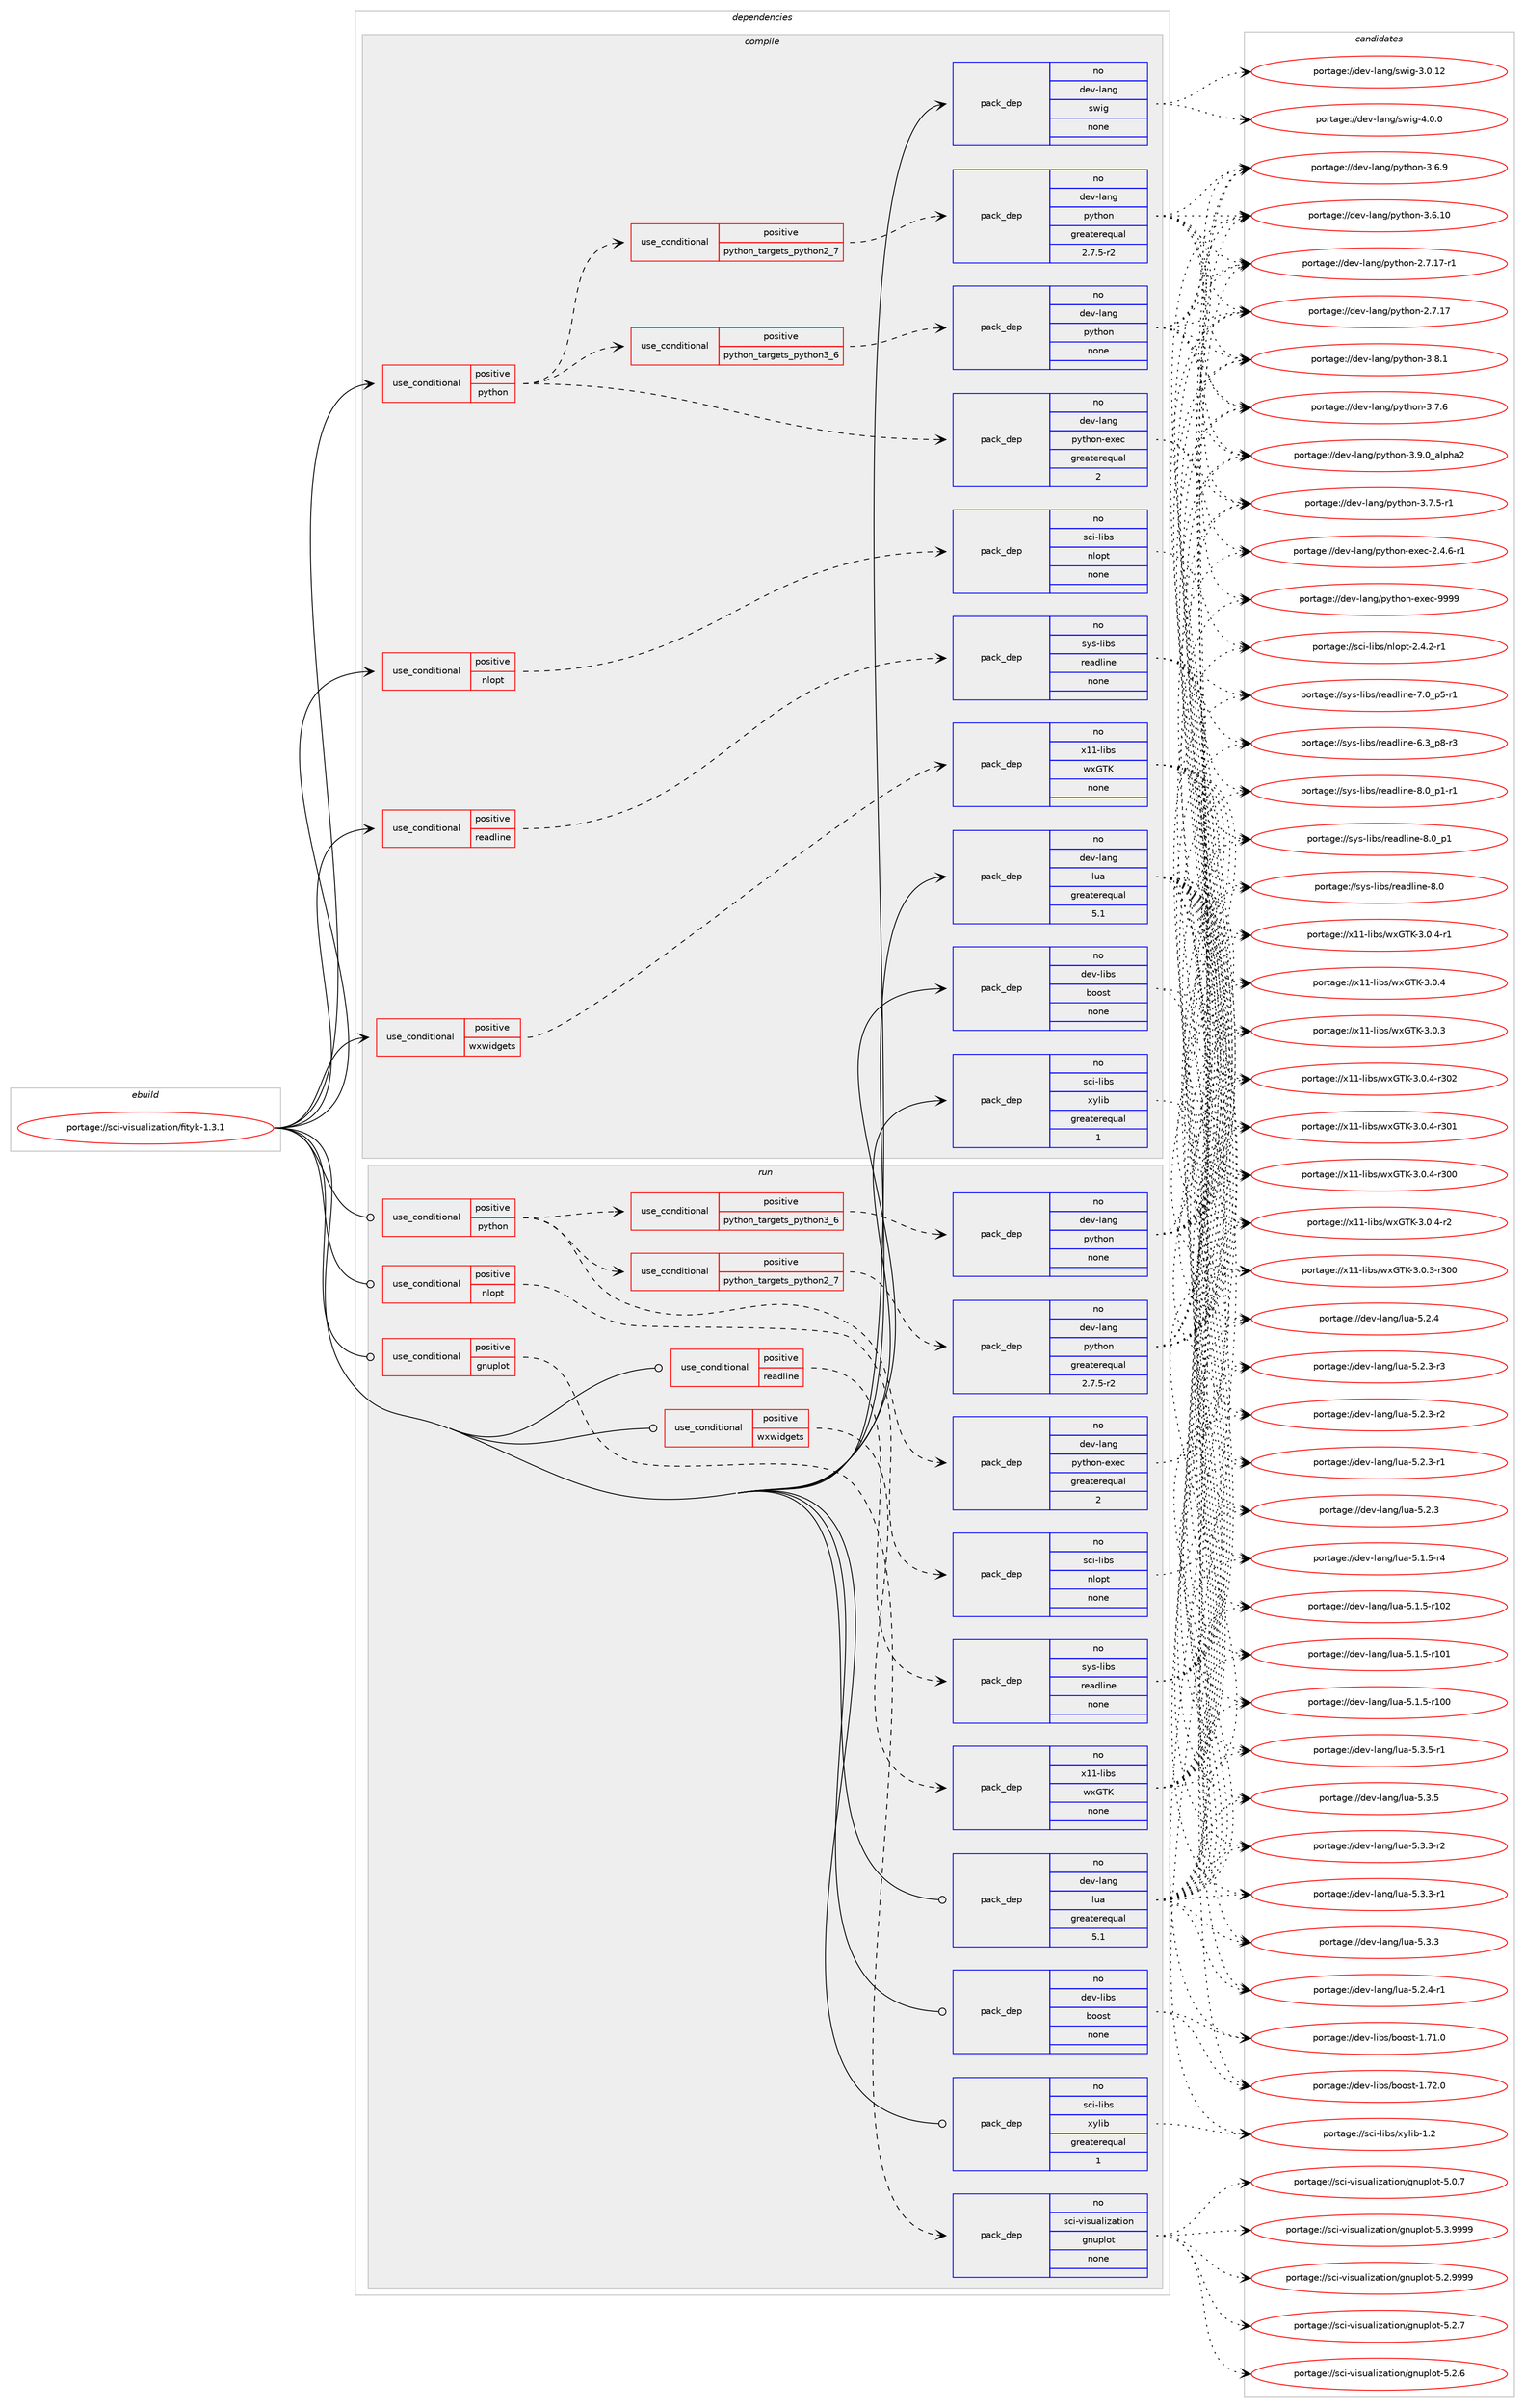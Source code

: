 digraph prolog {

# *************
# Graph options
# *************

newrank=true;
concentrate=true;
compound=true;
graph [rankdir=LR,fontname=Helvetica,fontsize=10,ranksep=1.5];#, ranksep=2.5, nodesep=0.2];
edge  [arrowhead=vee];
node  [fontname=Helvetica,fontsize=10];

# **********
# The ebuild
# **********

subgraph cluster_leftcol {
color=gray;
rank=same;
label=<<i>ebuild</i>>;
id [label="portage://sci-visualization/fityk-1.3.1", color=red, width=4, href="../sci-visualization/fityk-1.3.1.svg"];
}

# ****************
# The dependencies
# ****************

subgraph cluster_midcol {
color=gray;
label=<<i>dependencies</i>>;
subgraph cluster_compile {
fillcolor="#eeeeee";
style=filled;
label=<<i>compile</i>>;
subgraph cond15986 {
dependency88262 [label=<<TABLE BORDER="0" CELLBORDER="1" CELLSPACING="0" CELLPADDING="4"><TR><TD ROWSPAN="3" CELLPADDING="10">use_conditional</TD></TR><TR><TD>positive</TD></TR><TR><TD>nlopt</TD></TR></TABLE>>, shape=none, color=red];
subgraph pack70701 {
dependency88263 [label=<<TABLE BORDER="0" CELLBORDER="1" CELLSPACING="0" CELLPADDING="4" WIDTH="220"><TR><TD ROWSPAN="6" CELLPADDING="30">pack_dep</TD></TR><TR><TD WIDTH="110">no</TD></TR><TR><TD>sci-libs</TD></TR><TR><TD>nlopt</TD></TR><TR><TD>none</TD></TR><TR><TD></TD></TR></TABLE>>, shape=none, color=blue];
}
dependency88262:e -> dependency88263:w [weight=20,style="dashed",arrowhead="vee"];
}
id:e -> dependency88262:w [weight=20,style="solid",arrowhead="vee"];
subgraph cond15987 {
dependency88264 [label=<<TABLE BORDER="0" CELLBORDER="1" CELLSPACING="0" CELLPADDING="4"><TR><TD ROWSPAN="3" CELLPADDING="10">use_conditional</TD></TR><TR><TD>positive</TD></TR><TR><TD>python</TD></TR></TABLE>>, shape=none, color=red];
subgraph cond15988 {
dependency88265 [label=<<TABLE BORDER="0" CELLBORDER="1" CELLSPACING="0" CELLPADDING="4"><TR><TD ROWSPAN="3" CELLPADDING="10">use_conditional</TD></TR><TR><TD>positive</TD></TR><TR><TD>python_targets_python2_7</TD></TR></TABLE>>, shape=none, color=red];
subgraph pack70702 {
dependency88266 [label=<<TABLE BORDER="0" CELLBORDER="1" CELLSPACING="0" CELLPADDING="4" WIDTH="220"><TR><TD ROWSPAN="6" CELLPADDING="30">pack_dep</TD></TR><TR><TD WIDTH="110">no</TD></TR><TR><TD>dev-lang</TD></TR><TR><TD>python</TD></TR><TR><TD>greaterequal</TD></TR><TR><TD>2.7.5-r2</TD></TR></TABLE>>, shape=none, color=blue];
}
dependency88265:e -> dependency88266:w [weight=20,style="dashed",arrowhead="vee"];
}
dependency88264:e -> dependency88265:w [weight=20,style="dashed",arrowhead="vee"];
subgraph cond15989 {
dependency88267 [label=<<TABLE BORDER="0" CELLBORDER="1" CELLSPACING="0" CELLPADDING="4"><TR><TD ROWSPAN="3" CELLPADDING="10">use_conditional</TD></TR><TR><TD>positive</TD></TR><TR><TD>python_targets_python3_6</TD></TR></TABLE>>, shape=none, color=red];
subgraph pack70703 {
dependency88268 [label=<<TABLE BORDER="0" CELLBORDER="1" CELLSPACING="0" CELLPADDING="4" WIDTH="220"><TR><TD ROWSPAN="6" CELLPADDING="30">pack_dep</TD></TR><TR><TD WIDTH="110">no</TD></TR><TR><TD>dev-lang</TD></TR><TR><TD>python</TD></TR><TR><TD>none</TD></TR><TR><TD></TD></TR></TABLE>>, shape=none, color=blue];
}
dependency88267:e -> dependency88268:w [weight=20,style="dashed",arrowhead="vee"];
}
dependency88264:e -> dependency88267:w [weight=20,style="dashed",arrowhead="vee"];
subgraph pack70704 {
dependency88269 [label=<<TABLE BORDER="0" CELLBORDER="1" CELLSPACING="0" CELLPADDING="4" WIDTH="220"><TR><TD ROWSPAN="6" CELLPADDING="30">pack_dep</TD></TR><TR><TD WIDTH="110">no</TD></TR><TR><TD>dev-lang</TD></TR><TR><TD>python-exec</TD></TR><TR><TD>greaterequal</TD></TR><TR><TD>2</TD></TR></TABLE>>, shape=none, color=blue];
}
dependency88264:e -> dependency88269:w [weight=20,style="dashed",arrowhead="vee"];
}
id:e -> dependency88264:w [weight=20,style="solid",arrowhead="vee"];
subgraph cond15990 {
dependency88270 [label=<<TABLE BORDER="0" CELLBORDER="1" CELLSPACING="0" CELLPADDING="4"><TR><TD ROWSPAN="3" CELLPADDING="10">use_conditional</TD></TR><TR><TD>positive</TD></TR><TR><TD>readline</TD></TR></TABLE>>, shape=none, color=red];
subgraph pack70705 {
dependency88271 [label=<<TABLE BORDER="0" CELLBORDER="1" CELLSPACING="0" CELLPADDING="4" WIDTH="220"><TR><TD ROWSPAN="6" CELLPADDING="30">pack_dep</TD></TR><TR><TD WIDTH="110">no</TD></TR><TR><TD>sys-libs</TD></TR><TR><TD>readline</TD></TR><TR><TD>none</TD></TR><TR><TD></TD></TR></TABLE>>, shape=none, color=blue];
}
dependency88270:e -> dependency88271:w [weight=20,style="dashed",arrowhead="vee"];
}
id:e -> dependency88270:w [weight=20,style="solid",arrowhead="vee"];
subgraph cond15991 {
dependency88272 [label=<<TABLE BORDER="0" CELLBORDER="1" CELLSPACING="0" CELLPADDING="4"><TR><TD ROWSPAN="3" CELLPADDING="10">use_conditional</TD></TR><TR><TD>positive</TD></TR><TR><TD>wxwidgets</TD></TR></TABLE>>, shape=none, color=red];
subgraph pack70706 {
dependency88273 [label=<<TABLE BORDER="0" CELLBORDER="1" CELLSPACING="0" CELLPADDING="4" WIDTH="220"><TR><TD ROWSPAN="6" CELLPADDING="30">pack_dep</TD></TR><TR><TD WIDTH="110">no</TD></TR><TR><TD>x11-libs</TD></TR><TR><TD>wxGTK</TD></TR><TR><TD>none</TD></TR><TR><TD></TD></TR></TABLE>>, shape=none, color=blue];
}
dependency88272:e -> dependency88273:w [weight=20,style="dashed",arrowhead="vee"];
}
id:e -> dependency88272:w [weight=20,style="solid",arrowhead="vee"];
subgraph pack70707 {
dependency88274 [label=<<TABLE BORDER="0" CELLBORDER="1" CELLSPACING="0" CELLPADDING="4" WIDTH="220"><TR><TD ROWSPAN="6" CELLPADDING="30">pack_dep</TD></TR><TR><TD WIDTH="110">no</TD></TR><TR><TD>dev-lang</TD></TR><TR><TD>lua</TD></TR><TR><TD>greaterequal</TD></TR><TR><TD>5.1</TD></TR></TABLE>>, shape=none, color=blue];
}
id:e -> dependency88274:w [weight=20,style="solid",arrowhead="vee"];
subgraph pack70708 {
dependency88275 [label=<<TABLE BORDER="0" CELLBORDER="1" CELLSPACING="0" CELLPADDING="4" WIDTH="220"><TR><TD ROWSPAN="6" CELLPADDING="30">pack_dep</TD></TR><TR><TD WIDTH="110">no</TD></TR><TR><TD>dev-lang</TD></TR><TR><TD>swig</TD></TR><TR><TD>none</TD></TR><TR><TD></TD></TR></TABLE>>, shape=none, color=blue];
}
id:e -> dependency88275:w [weight=20,style="solid",arrowhead="vee"];
subgraph pack70709 {
dependency88276 [label=<<TABLE BORDER="0" CELLBORDER="1" CELLSPACING="0" CELLPADDING="4" WIDTH="220"><TR><TD ROWSPAN="6" CELLPADDING="30">pack_dep</TD></TR><TR><TD WIDTH="110">no</TD></TR><TR><TD>dev-libs</TD></TR><TR><TD>boost</TD></TR><TR><TD>none</TD></TR><TR><TD></TD></TR></TABLE>>, shape=none, color=blue];
}
id:e -> dependency88276:w [weight=20,style="solid",arrowhead="vee"];
subgraph pack70710 {
dependency88277 [label=<<TABLE BORDER="0" CELLBORDER="1" CELLSPACING="0" CELLPADDING="4" WIDTH="220"><TR><TD ROWSPAN="6" CELLPADDING="30">pack_dep</TD></TR><TR><TD WIDTH="110">no</TD></TR><TR><TD>sci-libs</TD></TR><TR><TD>xylib</TD></TR><TR><TD>greaterequal</TD></TR><TR><TD>1</TD></TR></TABLE>>, shape=none, color=blue];
}
id:e -> dependency88277:w [weight=20,style="solid",arrowhead="vee"];
}
subgraph cluster_compileandrun {
fillcolor="#eeeeee";
style=filled;
label=<<i>compile and run</i>>;
}
subgraph cluster_run {
fillcolor="#eeeeee";
style=filled;
label=<<i>run</i>>;
subgraph cond15992 {
dependency88278 [label=<<TABLE BORDER="0" CELLBORDER="1" CELLSPACING="0" CELLPADDING="4"><TR><TD ROWSPAN="3" CELLPADDING="10">use_conditional</TD></TR><TR><TD>positive</TD></TR><TR><TD>gnuplot</TD></TR></TABLE>>, shape=none, color=red];
subgraph pack70711 {
dependency88279 [label=<<TABLE BORDER="0" CELLBORDER="1" CELLSPACING="0" CELLPADDING="4" WIDTH="220"><TR><TD ROWSPAN="6" CELLPADDING="30">pack_dep</TD></TR><TR><TD WIDTH="110">no</TD></TR><TR><TD>sci-visualization</TD></TR><TR><TD>gnuplot</TD></TR><TR><TD>none</TD></TR><TR><TD></TD></TR></TABLE>>, shape=none, color=blue];
}
dependency88278:e -> dependency88279:w [weight=20,style="dashed",arrowhead="vee"];
}
id:e -> dependency88278:w [weight=20,style="solid",arrowhead="odot"];
subgraph cond15993 {
dependency88280 [label=<<TABLE BORDER="0" CELLBORDER="1" CELLSPACING="0" CELLPADDING="4"><TR><TD ROWSPAN="3" CELLPADDING="10">use_conditional</TD></TR><TR><TD>positive</TD></TR><TR><TD>nlopt</TD></TR></TABLE>>, shape=none, color=red];
subgraph pack70712 {
dependency88281 [label=<<TABLE BORDER="0" CELLBORDER="1" CELLSPACING="0" CELLPADDING="4" WIDTH="220"><TR><TD ROWSPAN="6" CELLPADDING="30">pack_dep</TD></TR><TR><TD WIDTH="110">no</TD></TR><TR><TD>sci-libs</TD></TR><TR><TD>nlopt</TD></TR><TR><TD>none</TD></TR><TR><TD></TD></TR></TABLE>>, shape=none, color=blue];
}
dependency88280:e -> dependency88281:w [weight=20,style="dashed",arrowhead="vee"];
}
id:e -> dependency88280:w [weight=20,style="solid",arrowhead="odot"];
subgraph cond15994 {
dependency88282 [label=<<TABLE BORDER="0" CELLBORDER="1" CELLSPACING="0" CELLPADDING="4"><TR><TD ROWSPAN="3" CELLPADDING="10">use_conditional</TD></TR><TR><TD>positive</TD></TR><TR><TD>python</TD></TR></TABLE>>, shape=none, color=red];
subgraph cond15995 {
dependency88283 [label=<<TABLE BORDER="0" CELLBORDER="1" CELLSPACING="0" CELLPADDING="4"><TR><TD ROWSPAN="3" CELLPADDING="10">use_conditional</TD></TR><TR><TD>positive</TD></TR><TR><TD>python_targets_python2_7</TD></TR></TABLE>>, shape=none, color=red];
subgraph pack70713 {
dependency88284 [label=<<TABLE BORDER="0" CELLBORDER="1" CELLSPACING="0" CELLPADDING="4" WIDTH="220"><TR><TD ROWSPAN="6" CELLPADDING="30">pack_dep</TD></TR><TR><TD WIDTH="110">no</TD></TR><TR><TD>dev-lang</TD></TR><TR><TD>python</TD></TR><TR><TD>greaterequal</TD></TR><TR><TD>2.7.5-r2</TD></TR></TABLE>>, shape=none, color=blue];
}
dependency88283:e -> dependency88284:w [weight=20,style="dashed",arrowhead="vee"];
}
dependency88282:e -> dependency88283:w [weight=20,style="dashed",arrowhead="vee"];
subgraph cond15996 {
dependency88285 [label=<<TABLE BORDER="0" CELLBORDER="1" CELLSPACING="0" CELLPADDING="4"><TR><TD ROWSPAN="3" CELLPADDING="10">use_conditional</TD></TR><TR><TD>positive</TD></TR><TR><TD>python_targets_python3_6</TD></TR></TABLE>>, shape=none, color=red];
subgraph pack70714 {
dependency88286 [label=<<TABLE BORDER="0" CELLBORDER="1" CELLSPACING="0" CELLPADDING="4" WIDTH="220"><TR><TD ROWSPAN="6" CELLPADDING="30">pack_dep</TD></TR><TR><TD WIDTH="110">no</TD></TR><TR><TD>dev-lang</TD></TR><TR><TD>python</TD></TR><TR><TD>none</TD></TR><TR><TD></TD></TR></TABLE>>, shape=none, color=blue];
}
dependency88285:e -> dependency88286:w [weight=20,style="dashed",arrowhead="vee"];
}
dependency88282:e -> dependency88285:w [weight=20,style="dashed",arrowhead="vee"];
subgraph pack70715 {
dependency88287 [label=<<TABLE BORDER="0" CELLBORDER="1" CELLSPACING="0" CELLPADDING="4" WIDTH="220"><TR><TD ROWSPAN="6" CELLPADDING="30">pack_dep</TD></TR><TR><TD WIDTH="110">no</TD></TR><TR><TD>dev-lang</TD></TR><TR><TD>python-exec</TD></TR><TR><TD>greaterequal</TD></TR><TR><TD>2</TD></TR></TABLE>>, shape=none, color=blue];
}
dependency88282:e -> dependency88287:w [weight=20,style="dashed",arrowhead="vee"];
}
id:e -> dependency88282:w [weight=20,style="solid",arrowhead="odot"];
subgraph cond15997 {
dependency88288 [label=<<TABLE BORDER="0" CELLBORDER="1" CELLSPACING="0" CELLPADDING="4"><TR><TD ROWSPAN="3" CELLPADDING="10">use_conditional</TD></TR><TR><TD>positive</TD></TR><TR><TD>readline</TD></TR></TABLE>>, shape=none, color=red];
subgraph pack70716 {
dependency88289 [label=<<TABLE BORDER="0" CELLBORDER="1" CELLSPACING="0" CELLPADDING="4" WIDTH="220"><TR><TD ROWSPAN="6" CELLPADDING="30">pack_dep</TD></TR><TR><TD WIDTH="110">no</TD></TR><TR><TD>sys-libs</TD></TR><TR><TD>readline</TD></TR><TR><TD>none</TD></TR><TR><TD></TD></TR></TABLE>>, shape=none, color=blue];
}
dependency88288:e -> dependency88289:w [weight=20,style="dashed",arrowhead="vee"];
}
id:e -> dependency88288:w [weight=20,style="solid",arrowhead="odot"];
subgraph cond15998 {
dependency88290 [label=<<TABLE BORDER="0" CELLBORDER="1" CELLSPACING="0" CELLPADDING="4"><TR><TD ROWSPAN="3" CELLPADDING="10">use_conditional</TD></TR><TR><TD>positive</TD></TR><TR><TD>wxwidgets</TD></TR></TABLE>>, shape=none, color=red];
subgraph pack70717 {
dependency88291 [label=<<TABLE BORDER="0" CELLBORDER="1" CELLSPACING="0" CELLPADDING="4" WIDTH="220"><TR><TD ROWSPAN="6" CELLPADDING="30">pack_dep</TD></TR><TR><TD WIDTH="110">no</TD></TR><TR><TD>x11-libs</TD></TR><TR><TD>wxGTK</TD></TR><TR><TD>none</TD></TR><TR><TD></TD></TR></TABLE>>, shape=none, color=blue];
}
dependency88290:e -> dependency88291:w [weight=20,style="dashed",arrowhead="vee"];
}
id:e -> dependency88290:w [weight=20,style="solid",arrowhead="odot"];
subgraph pack70718 {
dependency88292 [label=<<TABLE BORDER="0" CELLBORDER="1" CELLSPACING="0" CELLPADDING="4" WIDTH="220"><TR><TD ROWSPAN="6" CELLPADDING="30">pack_dep</TD></TR><TR><TD WIDTH="110">no</TD></TR><TR><TD>dev-lang</TD></TR><TR><TD>lua</TD></TR><TR><TD>greaterequal</TD></TR><TR><TD>5.1</TD></TR></TABLE>>, shape=none, color=blue];
}
id:e -> dependency88292:w [weight=20,style="solid",arrowhead="odot"];
subgraph pack70719 {
dependency88293 [label=<<TABLE BORDER="0" CELLBORDER="1" CELLSPACING="0" CELLPADDING="4" WIDTH="220"><TR><TD ROWSPAN="6" CELLPADDING="30">pack_dep</TD></TR><TR><TD WIDTH="110">no</TD></TR><TR><TD>dev-libs</TD></TR><TR><TD>boost</TD></TR><TR><TD>none</TD></TR><TR><TD></TD></TR></TABLE>>, shape=none, color=blue];
}
id:e -> dependency88293:w [weight=20,style="solid",arrowhead="odot"];
subgraph pack70720 {
dependency88294 [label=<<TABLE BORDER="0" CELLBORDER="1" CELLSPACING="0" CELLPADDING="4" WIDTH="220"><TR><TD ROWSPAN="6" CELLPADDING="30">pack_dep</TD></TR><TR><TD WIDTH="110">no</TD></TR><TR><TD>sci-libs</TD></TR><TR><TD>xylib</TD></TR><TR><TD>greaterequal</TD></TR><TR><TD>1</TD></TR></TABLE>>, shape=none, color=blue];
}
id:e -> dependency88294:w [weight=20,style="solid",arrowhead="odot"];
}
}

# **************
# The candidates
# **************

subgraph cluster_choices {
rank=same;
color=gray;
label=<<i>candidates</i>>;

subgraph choice70701 {
color=black;
nodesep=1;
choice115991054510810598115471101081111121164550465246504511449 [label="portage://sci-libs/nlopt-2.4.2-r1", color=red, width=4,href="../sci-libs/nlopt-2.4.2-r1.svg"];
dependency88263:e -> choice115991054510810598115471101081111121164550465246504511449:w [style=dotted,weight="100"];
}
subgraph choice70702 {
color=black;
nodesep=1;
choice10010111845108971101034711212111610411111045514657464895971081121049750 [label="portage://dev-lang/python-3.9.0_alpha2", color=red, width=4,href="../dev-lang/python-3.9.0_alpha2.svg"];
choice100101118451089711010347112121116104111110455146564649 [label="portage://dev-lang/python-3.8.1", color=red, width=4,href="../dev-lang/python-3.8.1.svg"];
choice100101118451089711010347112121116104111110455146554654 [label="portage://dev-lang/python-3.7.6", color=red, width=4,href="../dev-lang/python-3.7.6.svg"];
choice1001011184510897110103471121211161041111104551465546534511449 [label="portage://dev-lang/python-3.7.5-r1", color=red, width=4,href="../dev-lang/python-3.7.5-r1.svg"];
choice100101118451089711010347112121116104111110455146544657 [label="portage://dev-lang/python-3.6.9", color=red, width=4,href="../dev-lang/python-3.6.9.svg"];
choice10010111845108971101034711212111610411111045514654464948 [label="portage://dev-lang/python-3.6.10", color=red, width=4,href="../dev-lang/python-3.6.10.svg"];
choice100101118451089711010347112121116104111110455046554649554511449 [label="portage://dev-lang/python-2.7.17-r1", color=red, width=4,href="../dev-lang/python-2.7.17-r1.svg"];
choice10010111845108971101034711212111610411111045504655464955 [label="portage://dev-lang/python-2.7.17", color=red, width=4,href="../dev-lang/python-2.7.17.svg"];
dependency88266:e -> choice10010111845108971101034711212111610411111045514657464895971081121049750:w [style=dotted,weight="100"];
dependency88266:e -> choice100101118451089711010347112121116104111110455146564649:w [style=dotted,weight="100"];
dependency88266:e -> choice100101118451089711010347112121116104111110455146554654:w [style=dotted,weight="100"];
dependency88266:e -> choice1001011184510897110103471121211161041111104551465546534511449:w [style=dotted,weight="100"];
dependency88266:e -> choice100101118451089711010347112121116104111110455146544657:w [style=dotted,weight="100"];
dependency88266:e -> choice10010111845108971101034711212111610411111045514654464948:w [style=dotted,weight="100"];
dependency88266:e -> choice100101118451089711010347112121116104111110455046554649554511449:w [style=dotted,weight="100"];
dependency88266:e -> choice10010111845108971101034711212111610411111045504655464955:w [style=dotted,weight="100"];
}
subgraph choice70703 {
color=black;
nodesep=1;
choice10010111845108971101034711212111610411111045514657464895971081121049750 [label="portage://dev-lang/python-3.9.0_alpha2", color=red, width=4,href="../dev-lang/python-3.9.0_alpha2.svg"];
choice100101118451089711010347112121116104111110455146564649 [label="portage://dev-lang/python-3.8.1", color=red, width=4,href="../dev-lang/python-3.8.1.svg"];
choice100101118451089711010347112121116104111110455146554654 [label="portage://dev-lang/python-3.7.6", color=red, width=4,href="../dev-lang/python-3.7.6.svg"];
choice1001011184510897110103471121211161041111104551465546534511449 [label="portage://dev-lang/python-3.7.5-r1", color=red, width=4,href="../dev-lang/python-3.7.5-r1.svg"];
choice100101118451089711010347112121116104111110455146544657 [label="portage://dev-lang/python-3.6.9", color=red, width=4,href="../dev-lang/python-3.6.9.svg"];
choice10010111845108971101034711212111610411111045514654464948 [label="portage://dev-lang/python-3.6.10", color=red, width=4,href="../dev-lang/python-3.6.10.svg"];
choice100101118451089711010347112121116104111110455046554649554511449 [label="portage://dev-lang/python-2.7.17-r1", color=red, width=4,href="../dev-lang/python-2.7.17-r1.svg"];
choice10010111845108971101034711212111610411111045504655464955 [label="portage://dev-lang/python-2.7.17", color=red, width=4,href="../dev-lang/python-2.7.17.svg"];
dependency88268:e -> choice10010111845108971101034711212111610411111045514657464895971081121049750:w [style=dotted,weight="100"];
dependency88268:e -> choice100101118451089711010347112121116104111110455146564649:w [style=dotted,weight="100"];
dependency88268:e -> choice100101118451089711010347112121116104111110455146554654:w [style=dotted,weight="100"];
dependency88268:e -> choice1001011184510897110103471121211161041111104551465546534511449:w [style=dotted,weight="100"];
dependency88268:e -> choice100101118451089711010347112121116104111110455146544657:w [style=dotted,weight="100"];
dependency88268:e -> choice10010111845108971101034711212111610411111045514654464948:w [style=dotted,weight="100"];
dependency88268:e -> choice100101118451089711010347112121116104111110455046554649554511449:w [style=dotted,weight="100"];
dependency88268:e -> choice10010111845108971101034711212111610411111045504655464955:w [style=dotted,weight="100"];
}
subgraph choice70704 {
color=black;
nodesep=1;
choice10010111845108971101034711212111610411111045101120101994557575757 [label="portage://dev-lang/python-exec-9999", color=red, width=4,href="../dev-lang/python-exec-9999.svg"];
choice10010111845108971101034711212111610411111045101120101994550465246544511449 [label="portage://dev-lang/python-exec-2.4.6-r1", color=red, width=4,href="../dev-lang/python-exec-2.4.6-r1.svg"];
dependency88269:e -> choice10010111845108971101034711212111610411111045101120101994557575757:w [style=dotted,weight="100"];
dependency88269:e -> choice10010111845108971101034711212111610411111045101120101994550465246544511449:w [style=dotted,weight="100"];
}
subgraph choice70705 {
color=black;
nodesep=1;
choice115121115451081059811547114101971001081051101014556464895112494511449 [label="portage://sys-libs/readline-8.0_p1-r1", color=red, width=4,href="../sys-libs/readline-8.0_p1-r1.svg"];
choice11512111545108105981154711410197100108105110101455646489511249 [label="portage://sys-libs/readline-8.0_p1", color=red, width=4,href="../sys-libs/readline-8.0_p1.svg"];
choice1151211154510810598115471141019710010810511010145564648 [label="portage://sys-libs/readline-8.0", color=red, width=4,href="../sys-libs/readline-8.0.svg"];
choice115121115451081059811547114101971001081051101014555464895112534511449 [label="portage://sys-libs/readline-7.0_p5-r1", color=red, width=4,href="../sys-libs/readline-7.0_p5-r1.svg"];
choice115121115451081059811547114101971001081051101014554465195112564511451 [label="portage://sys-libs/readline-6.3_p8-r3", color=red, width=4,href="../sys-libs/readline-6.3_p8-r3.svg"];
dependency88271:e -> choice115121115451081059811547114101971001081051101014556464895112494511449:w [style=dotted,weight="100"];
dependency88271:e -> choice11512111545108105981154711410197100108105110101455646489511249:w [style=dotted,weight="100"];
dependency88271:e -> choice1151211154510810598115471141019710010810511010145564648:w [style=dotted,weight="100"];
dependency88271:e -> choice115121115451081059811547114101971001081051101014555464895112534511449:w [style=dotted,weight="100"];
dependency88271:e -> choice115121115451081059811547114101971001081051101014554465195112564511451:w [style=dotted,weight="100"];
}
subgraph choice70706 {
color=black;
nodesep=1;
choice120494945108105981154711912071847545514648465245114514850 [label="portage://x11-libs/wxGTK-3.0.4-r302", color=red, width=4,href="../x11-libs/wxGTK-3.0.4-r302.svg"];
choice120494945108105981154711912071847545514648465245114514849 [label="portage://x11-libs/wxGTK-3.0.4-r301", color=red, width=4,href="../x11-libs/wxGTK-3.0.4-r301.svg"];
choice120494945108105981154711912071847545514648465245114514848 [label="portage://x11-libs/wxGTK-3.0.4-r300", color=red, width=4,href="../x11-libs/wxGTK-3.0.4-r300.svg"];
choice12049494510810598115471191207184754551464846524511450 [label="portage://x11-libs/wxGTK-3.0.4-r2", color=red, width=4,href="../x11-libs/wxGTK-3.0.4-r2.svg"];
choice12049494510810598115471191207184754551464846524511449 [label="portage://x11-libs/wxGTK-3.0.4-r1", color=red, width=4,href="../x11-libs/wxGTK-3.0.4-r1.svg"];
choice1204949451081059811547119120718475455146484652 [label="portage://x11-libs/wxGTK-3.0.4", color=red, width=4,href="../x11-libs/wxGTK-3.0.4.svg"];
choice120494945108105981154711912071847545514648465145114514848 [label="portage://x11-libs/wxGTK-3.0.3-r300", color=red, width=4,href="../x11-libs/wxGTK-3.0.3-r300.svg"];
choice1204949451081059811547119120718475455146484651 [label="portage://x11-libs/wxGTK-3.0.3", color=red, width=4,href="../x11-libs/wxGTK-3.0.3.svg"];
dependency88273:e -> choice120494945108105981154711912071847545514648465245114514850:w [style=dotted,weight="100"];
dependency88273:e -> choice120494945108105981154711912071847545514648465245114514849:w [style=dotted,weight="100"];
dependency88273:e -> choice120494945108105981154711912071847545514648465245114514848:w [style=dotted,weight="100"];
dependency88273:e -> choice12049494510810598115471191207184754551464846524511450:w [style=dotted,weight="100"];
dependency88273:e -> choice12049494510810598115471191207184754551464846524511449:w [style=dotted,weight="100"];
dependency88273:e -> choice1204949451081059811547119120718475455146484652:w [style=dotted,weight="100"];
dependency88273:e -> choice120494945108105981154711912071847545514648465145114514848:w [style=dotted,weight="100"];
dependency88273:e -> choice1204949451081059811547119120718475455146484651:w [style=dotted,weight="100"];
}
subgraph choice70707 {
color=black;
nodesep=1;
choice100101118451089711010347108117974553465146534511449 [label="portage://dev-lang/lua-5.3.5-r1", color=red, width=4,href="../dev-lang/lua-5.3.5-r1.svg"];
choice10010111845108971101034710811797455346514653 [label="portage://dev-lang/lua-5.3.5", color=red, width=4,href="../dev-lang/lua-5.3.5.svg"];
choice100101118451089711010347108117974553465146514511450 [label="portage://dev-lang/lua-5.3.3-r2", color=red, width=4,href="../dev-lang/lua-5.3.3-r2.svg"];
choice100101118451089711010347108117974553465146514511449 [label="portage://dev-lang/lua-5.3.3-r1", color=red, width=4,href="../dev-lang/lua-5.3.3-r1.svg"];
choice10010111845108971101034710811797455346514651 [label="portage://dev-lang/lua-5.3.3", color=red, width=4,href="../dev-lang/lua-5.3.3.svg"];
choice100101118451089711010347108117974553465046524511449 [label="portage://dev-lang/lua-5.2.4-r1", color=red, width=4,href="../dev-lang/lua-5.2.4-r1.svg"];
choice10010111845108971101034710811797455346504652 [label="portage://dev-lang/lua-5.2.4", color=red, width=4,href="../dev-lang/lua-5.2.4.svg"];
choice100101118451089711010347108117974553465046514511451 [label="portage://dev-lang/lua-5.2.3-r3", color=red, width=4,href="../dev-lang/lua-5.2.3-r3.svg"];
choice100101118451089711010347108117974553465046514511450 [label="portage://dev-lang/lua-5.2.3-r2", color=red, width=4,href="../dev-lang/lua-5.2.3-r2.svg"];
choice100101118451089711010347108117974553465046514511449 [label="portage://dev-lang/lua-5.2.3-r1", color=red, width=4,href="../dev-lang/lua-5.2.3-r1.svg"];
choice10010111845108971101034710811797455346504651 [label="portage://dev-lang/lua-5.2.3", color=red, width=4,href="../dev-lang/lua-5.2.3.svg"];
choice100101118451089711010347108117974553464946534511452 [label="portage://dev-lang/lua-5.1.5-r4", color=red, width=4,href="../dev-lang/lua-5.1.5-r4.svg"];
choice1001011184510897110103471081179745534649465345114494850 [label="portage://dev-lang/lua-5.1.5-r102", color=red, width=4,href="../dev-lang/lua-5.1.5-r102.svg"];
choice1001011184510897110103471081179745534649465345114494849 [label="portage://dev-lang/lua-5.1.5-r101", color=red, width=4,href="../dev-lang/lua-5.1.5-r101.svg"];
choice1001011184510897110103471081179745534649465345114494848 [label="portage://dev-lang/lua-5.1.5-r100", color=red, width=4,href="../dev-lang/lua-5.1.5-r100.svg"];
dependency88274:e -> choice100101118451089711010347108117974553465146534511449:w [style=dotted,weight="100"];
dependency88274:e -> choice10010111845108971101034710811797455346514653:w [style=dotted,weight="100"];
dependency88274:e -> choice100101118451089711010347108117974553465146514511450:w [style=dotted,weight="100"];
dependency88274:e -> choice100101118451089711010347108117974553465146514511449:w [style=dotted,weight="100"];
dependency88274:e -> choice10010111845108971101034710811797455346514651:w [style=dotted,weight="100"];
dependency88274:e -> choice100101118451089711010347108117974553465046524511449:w [style=dotted,weight="100"];
dependency88274:e -> choice10010111845108971101034710811797455346504652:w [style=dotted,weight="100"];
dependency88274:e -> choice100101118451089711010347108117974553465046514511451:w [style=dotted,weight="100"];
dependency88274:e -> choice100101118451089711010347108117974553465046514511450:w [style=dotted,weight="100"];
dependency88274:e -> choice100101118451089711010347108117974553465046514511449:w [style=dotted,weight="100"];
dependency88274:e -> choice10010111845108971101034710811797455346504651:w [style=dotted,weight="100"];
dependency88274:e -> choice100101118451089711010347108117974553464946534511452:w [style=dotted,weight="100"];
dependency88274:e -> choice1001011184510897110103471081179745534649465345114494850:w [style=dotted,weight="100"];
dependency88274:e -> choice1001011184510897110103471081179745534649465345114494849:w [style=dotted,weight="100"];
dependency88274:e -> choice1001011184510897110103471081179745534649465345114494848:w [style=dotted,weight="100"];
}
subgraph choice70708 {
color=black;
nodesep=1;
choice100101118451089711010347115119105103455246484648 [label="portage://dev-lang/swig-4.0.0", color=red, width=4,href="../dev-lang/swig-4.0.0.svg"];
choice10010111845108971101034711511910510345514648464950 [label="portage://dev-lang/swig-3.0.12", color=red, width=4,href="../dev-lang/swig-3.0.12.svg"];
dependency88275:e -> choice100101118451089711010347115119105103455246484648:w [style=dotted,weight="100"];
dependency88275:e -> choice10010111845108971101034711511910510345514648464950:w [style=dotted,weight="100"];
}
subgraph choice70709 {
color=black;
nodesep=1;
choice1001011184510810598115479811111111511645494655504648 [label="portage://dev-libs/boost-1.72.0", color=red, width=4,href="../dev-libs/boost-1.72.0.svg"];
choice1001011184510810598115479811111111511645494655494648 [label="portage://dev-libs/boost-1.71.0", color=red, width=4,href="../dev-libs/boost-1.71.0.svg"];
dependency88276:e -> choice1001011184510810598115479811111111511645494655504648:w [style=dotted,weight="100"];
dependency88276:e -> choice1001011184510810598115479811111111511645494655494648:w [style=dotted,weight="100"];
}
subgraph choice70710 {
color=black;
nodesep=1;
choice115991054510810598115471201211081059845494650 [label="portage://sci-libs/xylib-1.2", color=red, width=4,href="../sci-libs/xylib-1.2.svg"];
dependency88277:e -> choice115991054510810598115471201211081059845494650:w [style=dotted,weight="100"];
}
subgraph choice70711 {
color=black;
nodesep=1;
choice1159910545118105115117971081051229711610511111047103110117112108111116455346514657575757 [label="portage://sci-visualization/gnuplot-5.3.9999", color=red, width=4,href="../sci-visualization/gnuplot-5.3.9999.svg"];
choice1159910545118105115117971081051229711610511111047103110117112108111116455346504657575757 [label="portage://sci-visualization/gnuplot-5.2.9999", color=red, width=4,href="../sci-visualization/gnuplot-5.2.9999.svg"];
choice1159910545118105115117971081051229711610511111047103110117112108111116455346504655 [label="portage://sci-visualization/gnuplot-5.2.7", color=red, width=4,href="../sci-visualization/gnuplot-5.2.7.svg"];
choice1159910545118105115117971081051229711610511111047103110117112108111116455346504654 [label="portage://sci-visualization/gnuplot-5.2.6", color=red, width=4,href="../sci-visualization/gnuplot-5.2.6.svg"];
choice1159910545118105115117971081051229711610511111047103110117112108111116455346484655 [label="portage://sci-visualization/gnuplot-5.0.7", color=red, width=4,href="../sci-visualization/gnuplot-5.0.7.svg"];
dependency88279:e -> choice1159910545118105115117971081051229711610511111047103110117112108111116455346514657575757:w [style=dotted,weight="100"];
dependency88279:e -> choice1159910545118105115117971081051229711610511111047103110117112108111116455346504657575757:w [style=dotted,weight="100"];
dependency88279:e -> choice1159910545118105115117971081051229711610511111047103110117112108111116455346504655:w [style=dotted,weight="100"];
dependency88279:e -> choice1159910545118105115117971081051229711610511111047103110117112108111116455346504654:w [style=dotted,weight="100"];
dependency88279:e -> choice1159910545118105115117971081051229711610511111047103110117112108111116455346484655:w [style=dotted,weight="100"];
}
subgraph choice70712 {
color=black;
nodesep=1;
choice115991054510810598115471101081111121164550465246504511449 [label="portage://sci-libs/nlopt-2.4.2-r1", color=red, width=4,href="../sci-libs/nlopt-2.4.2-r1.svg"];
dependency88281:e -> choice115991054510810598115471101081111121164550465246504511449:w [style=dotted,weight="100"];
}
subgraph choice70713 {
color=black;
nodesep=1;
choice10010111845108971101034711212111610411111045514657464895971081121049750 [label="portage://dev-lang/python-3.9.0_alpha2", color=red, width=4,href="../dev-lang/python-3.9.0_alpha2.svg"];
choice100101118451089711010347112121116104111110455146564649 [label="portage://dev-lang/python-3.8.1", color=red, width=4,href="../dev-lang/python-3.8.1.svg"];
choice100101118451089711010347112121116104111110455146554654 [label="portage://dev-lang/python-3.7.6", color=red, width=4,href="../dev-lang/python-3.7.6.svg"];
choice1001011184510897110103471121211161041111104551465546534511449 [label="portage://dev-lang/python-3.7.5-r1", color=red, width=4,href="../dev-lang/python-3.7.5-r1.svg"];
choice100101118451089711010347112121116104111110455146544657 [label="portage://dev-lang/python-3.6.9", color=red, width=4,href="../dev-lang/python-3.6.9.svg"];
choice10010111845108971101034711212111610411111045514654464948 [label="portage://dev-lang/python-3.6.10", color=red, width=4,href="../dev-lang/python-3.6.10.svg"];
choice100101118451089711010347112121116104111110455046554649554511449 [label="portage://dev-lang/python-2.7.17-r1", color=red, width=4,href="../dev-lang/python-2.7.17-r1.svg"];
choice10010111845108971101034711212111610411111045504655464955 [label="portage://dev-lang/python-2.7.17", color=red, width=4,href="../dev-lang/python-2.7.17.svg"];
dependency88284:e -> choice10010111845108971101034711212111610411111045514657464895971081121049750:w [style=dotted,weight="100"];
dependency88284:e -> choice100101118451089711010347112121116104111110455146564649:w [style=dotted,weight="100"];
dependency88284:e -> choice100101118451089711010347112121116104111110455146554654:w [style=dotted,weight="100"];
dependency88284:e -> choice1001011184510897110103471121211161041111104551465546534511449:w [style=dotted,weight="100"];
dependency88284:e -> choice100101118451089711010347112121116104111110455146544657:w [style=dotted,weight="100"];
dependency88284:e -> choice10010111845108971101034711212111610411111045514654464948:w [style=dotted,weight="100"];
dependency88284:e -> choice100101118451089711010347112121116104111110455046554649554511449:w [style=dotted,weight="100"];
dependency88284:e -> choice10010111845108971101034711212111610411111045504655464955:w [style=dotted,weight="100"];
}
subgraph choice70714 {
color=black;
nodesep=1;
choice10010111845108971101034711212111610411111045514657464895971081121049750 [label="portage://dev-lang/python-3.9.0_alpha2", color=red, width=4,href="../dev-lang/python-3.9.0_alpha2.svg"];
choice100101118451089711010347112121116104111110455146564649 [label="portage://dev-lang/python-3.8.1", color=red, width=4,href="../dev-lang/python-3.8.1.svg"];
choice100101118451089711010347112121116104111110455146554654 [label="portage://dev-lang/python-3.7.6", color=red, width=4,href="../dev-lang/python-3.7.6.svg"];
choice1001011184510897110103471121211161041111104551465546534511449 [label="portage://dev-lang/python-3.7.5-r1", color=red, width=4,href="../dev-lang/python-3.7.5-r1.svg"];
choice100101118451089711010347112121116104111110455146544657 [label="portage://dev-lang/python-3.6.9", color=red, width=4,href="../dev-lang/python-3.6.9.svg"];
choice10010111845108971101034711212111610411111045514654464948 [label="portage://dev-lang/python-3.6.10", color=red, width=4,href="../dev-lang/python-3.6.10.svg"];
choice100101118451089711010347112121116104111110455046554649554511449 [label="portage://dev-lang/python-2.7.17-r1", color=red, width=4,href="../dev-lang/python-2.7.17-r1.svg"];
choice10010111845108971101034711212111610411111045504655464955 [label="portage://dev-lang/python-2.7.17", color=red, width=4,href="../dev-lang/python-2.7.17.svg"];
dependency88286:e -> choice10010111845108971101034711212111610411111045514657464895971081121049750:w [style=dotted,weight="100"];
dependency88286:e -> choice100101118451089711010347112121116104111110455146564649:w [style=dotted,weight="100"];
dependency88286:e -> choice100101118451089711010347112121116104111110455146554654:w [style=dotted,weight="100"];
dependency88286:e -> choice1001011184510897110103471121211161041111104551465546534511449:w [style=dotted,weight="100"];
dependency88286:e -> choice100101118451089711010347112121116104111110455146544657:w [style=dotted,weight="100"];
dependency88286:e -> choice10010111845108971101034711212111610411111045514654464948:w [style=dotted,weight="100"];
dependency88286:e -> choice100101118451089711010347112121116104111110455046554649554511449:w [style=dotted,weight="100"];
dependency88286:e -> choice10010111845108971101034711212111610411111045504655464955:w [style=dotted,weight="100"];
}
subgraph choice70715 {
color=black;
nodesep=1;
choice10010111845108971101034711212111610411111045101120101994557575757 [label="portage://dev-lang/python-exec-9999", color=red, width=4,href="../dev-lang/python-exec-9999.svg"];
choice10010111845108971101034711212111610411111045101120101994550465246544511449 [label="portage://dev-lang/python-exec-2.4.6-r1", color=red, width=4,href="../dev-lang/python-exec-2.4.6-r1.svg"];
dependency88287:e -> choice10010111845108971101034711212111610411111045101120101994557575757:w [style=dotted,weight="100"];
dependency88287:e -> choice10010111845108971101034711212111610411111045101120101994550465246544511449:w [style=dotted,weight="100"];
}
subgraph choice70716 {
color=black;
nodesep=1;
choice115121115451081059811547114101971001081051101014556464895112494511449 [label="portage://sys-libs/readline-8.0_p1-r1", color=red, width=4,href="../sys-libs/readline-8.0_p1-r1.svg"];
choice11512111545108105981154711410197100108105110101455646489511249 [label="portage://sys-libs/readline-8.0_p1", color=red, width=4,href="../sys-libs/readline-8.0_p1.svg"];
choice1151211154510810598115471141019710010810511010145564648 [label="portage://sys-libs/readline-8.0", color=red, width=4,href="../sys-libs/readline-8.0.svg"];
choice115121115451081059811547114101971001081051101014555464895112534511449 [label="portage://sys-libs/readline-7.0_p5-r1", color=red, width=4,href="../sys-libs/readline-7.0_p5-r1.svg"];
choice115121115451081059811547114101971001081051101014554465195112564511451 [label="portage://sys-libs/readline-6.3_p8-r3", color=red, width=4,href="../sys-libs/readline-6.3_p8-r3.svg"];
dependency88289:e -> choice115121115451081059811547114101971001081051101014556464895112494511449:w [style=dotted,weight="100"];
dependency88289:e -> choice11512111545108105981154711410197100108105110101455646489511249:w [style=dotted,weight="100"];
dependency88289:e -> choice1151211154510810598115471141019710010810511010145564648:w [style=dotted,weight="100"];
dependency88289:e -> choice115121115451081059811547114101971001081051101014555464895112534511449:w [style=dotted,weight="100"];
dependency88289:e -> choice115121115451081059811547114101971001081051101014554465195112564511451:w [style=dotted,weight="100"];
}
subgraph choice70717 {
color=black;
nodesep=1;
choice120494945108105981154711912071847545514648465245114514850 [label="portage://x11-libs/wxGTK-3.0.4-r302", color=red, width=4,href="../x11-libs/wxGTK-3.0.4-r302.svg"];
choice120494945108105981154711912071847545514648465245114514849 [label="portage://x11-libs/wxGTK-3.0.4-r301", color=red, width=4,href="../x11-libs/wxGTK-3.0.4-r301.svg"];
choice120494945108105981154711912071847545514648465245114514848 [label="portage://x11-libs/wxGTK-3.0.4-r300", color=red, width=4,href="../x11-libs/wxGTK-3.0.4-r300.svg"];
choice12049494510810598115471191207184754551464846524511450 [label="portage://x11-libs/wxGTK-3.0.4-r2", color=red, width=4,href="../x11-libs/wxGTK-3.0.4-r2.svg"];
choice12049494510810598115471191207184754551464846524511449 [label="portage://x11-libs/wxGTK-3.0.4-r1", color=red, width=4,href="../x11-libs/wxGTK-3.0.4-r1.svg"];
choice1204949451081059811547119120718475455146484652 [label="portage://x11-libs/wxGTK-3.0.4", color=red, width=4,href="../x11-libs/wxGTK-3.0.4.svg"];
choice120494945108105981154711912071847545514648465145114514848 [label="portage://x11-libs/wxGTK-3.0.3-r300", color=red, width=4,href="../x11-libs/wxGTK-3.0.3-r300.svg"];
choice1204949451081059811547119120718475455146484651 [label="portage://x11-libs/wxGTK-3.0.3", color=red, width=4,href="../x11-libs/wxGTK-3.0.3.svg"];
dependency88291:e -> choice120494945108105981154711912071847545514648465245114514850:w [style=dotted,weight="100"];
dependency88291:e -> choice120494945108105981154711912071847545514648465245114514849:w [style=dotted,weight="100"];
dependency88291:e -> choice120494945108105981154711912071847545514648465245114514848:w [style=dotted,weight="100"];
dependency88291:e -> choice12049494510810598115471191207184754551464846524511450:w [style=dotted,weight="100"];
dependency88291:e -> choice12049494510810598115471191207184754551464846524511449:w [style=dotted,weight="100"];
dependency88291:e -> choice1204949451081059811547119120718475455146484652:w [style=dotted,weight="100"];
dependency88291:e -> choice120494945108105981154711912071847545514648465145114514848:w [style=dotted,weight="100"];
dependency88291:e -> choice1204949451081059811547119120718475455146484651:w [style=dotted,weight="100"];
}
subgraph choice70718 {
color=black;
nodesep=1;
choice100101118451089711010347108117974553465146534511449 [label="portage://dev-lang/lua-5.3.5-r1", color=red, width=4,href="../dev-lang/lua-5.3.5-r1.svg"];
choice10010111845108971101034710811797455346514653 [label="portage://dev-lang/lua-5.3.5", color=red, width=4,href="../dev-lang/lua-5.3.5.svg"];
choice100101118451089711010347108117974553465146514511450 [label="portage://dev-lang/lua-5.3.3-r2", color=red, width=4,href="../dev-lang/lua-5.3.3-r2.svg"];
choice100101118451089711010347108117974553465146514511449 [label="portage://dev-lang/lua-5.3.3-r1", color=red, width=4,href="../dev-lang/lua-5.3.3-r1.svg"];
choice10010111845108971101034710811797455346514651 [label="portage://dev-lang/lua-5.3.3", color=red, width=4,href="../dev-lang/lua-5.3.3.svg"];
choice100101118451089711010347108117974553465046524511449 [label="portage://dev-lang/lua-5.2.4-r1", color=red, width=4,href="../dev-lang/lua-5.2.4-r1.svg"];
choice10010111845108971101034710811797455346504652 [label="portage://dev-lang/lua-5.2.4", color=red, width=4,href="../dev-lang/lua-5.2.4.svg"];
choice100101118451089711010347108117974553465046514511451 [label="portage://dev-lang/lua-5.2.3-r3", color=red, width=4,href="../dev-lang/lua-5.2.3-r3.svg"];
choice100101118451089711010347108117974553465046514511450 [label="portage://dev-lang/lua-5.2.3-r2", color=red, width=4,href="../dev-lang/lua-5.2.3-r2.svg"];
choice100101118451089711010347108117974553465046514511449 [label="portage://dev-lang/lua-5.2.3-r1", color=red, width=4,href="../dev-lang/lua-5.2.3-r1.svg"];
choice10010111845108971101034710811797455346504651 [label="portage://dev-lang/lua-5.2.3", color=red, width=4,href="../dev-lang/lua-5.2.3.svg"];
choice100101118451089711010347108117974553464946534511452 [label="portage://dev-lang/lua-5.1.5-r4", color=red, width=4,href="../dev-lang/lua-5.1.5-r4.svg"];
choice1001011184510897110103471081179745534649465345114494850 [label="portage://dev-lang/lua-5.1.5-r102", color=red, width=4,href="../dev-lang/lua-5.1.5-r102.svg"];
choice1001011184510897110103471081179745534649465345114494849 [label="portage://dev-lang/lua-5.1.5-r101", color=red, width=4,href="../dev-lang/lua-5.1.5-r101.svg"];
choice1001011184510897110103471081179745534649465345114494848 [label="portage://dev-lang/lua-5.1.5-r100", color=red, width=4,href="../dev-lang/lua-5.1.5-r100.svg"];
dependency88292:e -> choice100101118451089711010347108117974553465146534511449:w [style=dotted,weight="100"];
dependency88292:e -> choice10010111845108971101034710811797455346514653:w [style=dotted,weight="100"];
dependency88292:e -> choice100101118451089711010347108117974553465146514511450:w [style=dotted,weight="100"];
dependency88292:e -> choice100101118451089711010347108117974553465146514511449:w [style=dotted,weight="100"];
dependency88292:e -> choice10010111845108971101034710811797455346514651:w [style=dotted,weight="100"];
dependency88292:e -> choice100101118451089711010347108117974553465046524511449:w [style=dotted,weight="100"];
dependency88292:e -> choice10010111845108971101034710811797455346504652:w [style=dotted,weight="100"];
dependency88292:e -> choice100101118451089711010347108117974553465046514511451:w [style=dotted,weight="100"];
dependency88292:e -> choice100101118451089711010347108117974553465046514511450:w [style=dotted,weight="100"];
dependency88292:e -> choice100101118451089711010347108117974553465046514511449:w [style=dotted,weight="100"];
dependency88292:e -> choice10010111845108971101034710811797455346504651:w [style=dotted,weight="100"];
dependency88292:e -> choice100101118451089711010347108117974553464946534511452:w [style=dotted,weight="100"];
dependency88292:e -> choice1001011184510897110103471081179745534649465345114494850:w [style=dotted,weight="100"];
dependency88292:e -> choice1001011184510897110103471081179745534649465345114494849:w [style=dotted,weight="100"];
dependency88292:e -> choice1001011184510897110103471081179745534649465345114494848:w [style=dotted,weight="100"];
}
subgraph choice70719 {
color=black;
nodesep=1;
choice1001011184510810598115479811111111511645494655504648 [label="portage://dev-libs/boost-1.72.0", color=red, width=4,href="../dev-libs/boost-1.72.0.svg"];
choice1001011184510810598115479811111111511645494655494648 [label="portage://dev-libs/boost-1.71.0", color=red, width=4,href="../dev-libs/boost-1.71.0.svg"];
dependency88293:e -> choice1001011184510810598115479811111111511645494655504648:w [style=dotted,weight="100"];
dependency88293:e -> choice1001011184510810598115479811111111511645494655494648:w [style=dotted,weight="100"];
}
subgraph choice70720 {
color=black;
nodesep=1;
choice115991054510810598115471201211081059845494650 [label="portage://sci-libs/xylib-1.2", color=red, width=4,href="../sci-libs/xylib-1.2.svg"];
dependency88294:e -> choice115991054510810598115471201211081059845494650:w [style=dotted,weight="100"];
}
}

}
